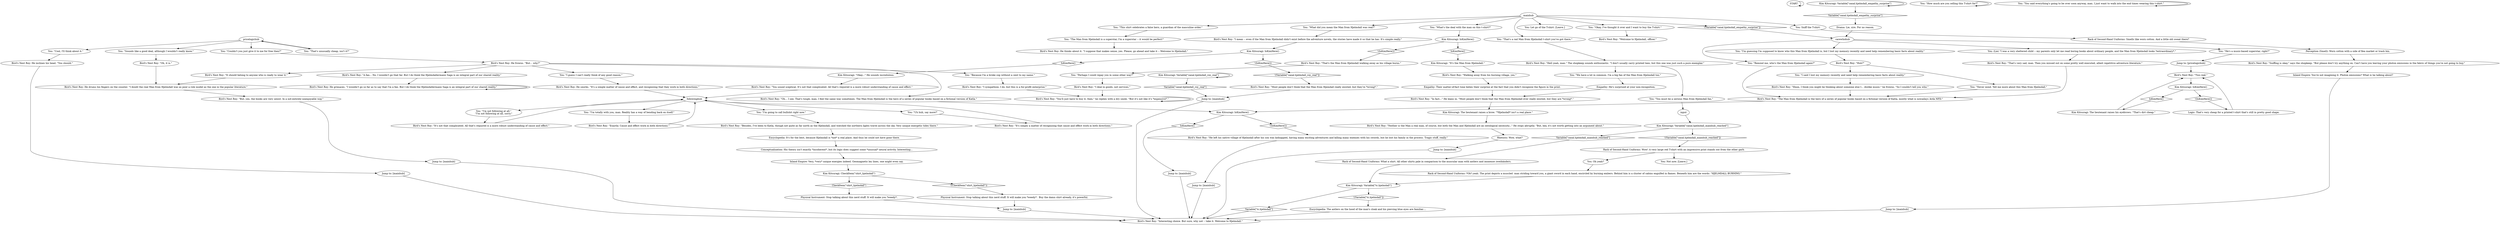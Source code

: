 # PAWNSHOP / RACK OF SECOND-HAND UNIFORMS
# You look at and ask Roy about the Man from Hjelmdall T-Shirt.
# ==================================================
digraph G {
	  0 [label="START"];
	  1 [label="input"];
	  2 [label="Bird's Nest Roy: \"A fan... No, I wouldn't go that far. But I do think the Hjelmdallermann Saga is an integral part of our shared reality.\""];
	  3 [label="You: \"Perhaps I could repay you in some other way?\""];
	  4 [label="Empathy: He's surprised at your non-recognition."];
	  5 [label="Bird's Nest Roy: He grimaces. \"I wouldn't go so far as to say that I'm a fan. But I do think the Hjelmdallermann Saga is an integral part of our shared reality.\""];
	  6 [label="Kim Kitsuragi: Variable[\"canal.hjelmdall_roy_real\"]"];
	  7 [label="Variable[\"canal.hjelmdall_roy_real\"]", shape=diamond];
	  8 [label="!(Variable[\"canal.hjelmdall_roy_real\"])", shape=diamond];
	  9 [label="followinghub"];
	  10 [label="Bird's Nest Roy: \"Besides, I've been to Katla, though not quite as far north as the Hjelmdall, and watched the northern lights travel across the sky. Very unique energetic tides there.\""];
	  11 [label="Bird's Nest Roy: He smirks. \"It's a simple matter of cause and effect, and recognizing that they work in both directions.\""];
	  12 [label="Bird's Nest Roy: \"You'll just have to buy it, then,\" he replies with a dry smile. \"But it's not like it's *expensive*.\""];
	  13 [label="Jump to: [mainhub]"];
	  14 [label="Bird's Nest Roy: \"In fact...\" He leans in. \"Most people don't think that the Man from Hjelmdall ever really existed, but they are *wrong*.\""];
	  15 [label="Kim Kitsuragi: Variable[\"canal.hjelmdall_empathy_surprise\"]"];
	  16 [label="Variable[\"canal.hjelmdall_empathy_surprise\"]", shape=diamond];
	  17 [label="!(Variable[\"canal.hjelmdall_empathy_surprise\"])", shape=diamond];
	  18 [label="You: \"How much are you selling this T-shirt for?\""];
	  19 [label="Bird's Nest Roy: \"Two reál.\""];
	  20 [label="pricelogichub"];
	  21 [label="Bird's Nest Roy: \"It should belong to anyone who is ready to wear it.\""];
	  22 [label="You: \"The Man from Hjelmdall is a superstar, I'm a superstar -- it would be perfect!\""];
	  23 [label="Bird's Nest Roy: He drums his fingers on the counter. \"I doubt the real Man from Hjelmdall was as poor a role model as the one in the popular literature.\""];
	  24 [label="Jump to: [pricelogichub]"];
	  25 [label="Bird's Nest Roy: \"Hmm, I think you might be thinking about someone else I... dislike music,\" he frowns. \"So I couldn't tell you who.\""];
	  26 [label="Bird's Nest Roy: \"Oh... I see. That's tough, man, I feel the same way sometimes. The Man from Hjelmdall is the hero of a series of popular books based on a fictional version of Katla.\""];
	  27 [label="You: \"You said everything's going to be over soon anyway, man. I just want to walk into the end times wearing this t-shirt.\""];
	  28 [label="Bird's Nest Roy: \"Interesting choice. But sure, why not -- take it. Welcome to Hjelmdall.\""];
	  29 [label="mainhub"];
	  30 [label="Kim Kitsuragi: The lieutenant raises his eyebrows. \"That's dirt cheap.\""];
	  31 [label="You: \"Cool, I'll think about it.\""];
	  32 [label="You: (Lie) \"I was a very sheltered child -- my parents only let me read boring books about ordinary people, and the Man from Hjelmdall looks *extraordinary*.\""];
	  33 [label="Bird's Nest Roy: \"The Man from Hjelmdall is the hero of a series of popular books based on a fictional version of Katla, mostly what is nowadays Arda NFD.\""];
	  34 [label="Jump to: [mainhub]"];
	  35 [label="Bird's Nest Roy: \"He left his native village of Hjelmdall after his son was kidnapped, having many exciting adventures and killing many enemies with his swords, but he lost his family in the process. Tragic stuff, really.\""];
	  36 [label="Bird's Nest Roy: \"It's not that complicated. All that's required is a more robust understanding of cause and effect.\""];
	  37 [label="You: \"I'm going to call bullshit right now.\""];
	  38 [label="Bird's Nest Roy: \"Neither is the Man a real man, of course, but both the Man and Hjelmdall are an ontological necessity...\" He stops abruptly. \"But, hey, it's not worth getting into an argument about.\""];
	  39 [label="Physical Instrument: Stop talking about this nerd stuff. It will make you *weedy*."];
	  40 [label="Bird's Nest Roy: \"Hell yeah, man.\" The shopkeep sounds enthusiastic. \"I don't usually carry printed tees, but this one was just such a pure exemplar.\""];
	  41 [label="Kim Kitsuragi: IsKimHere()"];
	  42 [label="IsKimHere()", shape=diamond];
	  43 [label="!(IsKimHere())", shape=diamond];
	  44 [label="Rack of Second-Hand Uniforms: *Oh* yeah. The print depicts a muscled  man striding toward you, a giant sword in each hand, encircled by burning embers. Behind him is a cluster of cabins engulfed in flames. Beneath him are the words: \"HJELMDALL BURNING.\""];
	  45 [label="carewhohub"];
	  46 [label="Bird's Nest Roy: \"Huh?\""];
	  47 [label="You: \"I said I lost my memory recently and need help remembering basic facts about reality.\""];
	  48 [label="Rack of Second-Hand Uniforms: What a shirt. All other shirts pale in comparison to the muscular man with antlers and immense zweihänders."];
	  49 [label="You: \"Okay, I've thought it over and I want to buy the T-shirt.\""];
	  50 [label="Bird's Nest Roy: \"Sniffing is okay,\" says the shopkeep. \"But please don't try anything on. Can't have you leaving your photon emissions in the fabric of things you're not going to buy.\""];
	  51 [label="You: \"You must be a serious Man from Hjelmdall fan.\""];
	  52 [label="Jump to: [mainhub]"];
	  53 [label="Kim Kitsuragi: \"It's the Man from Hjelmdall.\""];
	  54 [label="Bird's Nest Roy: \"Walking away from his burning village, yes.\""];
	  55 [label="Jump to: [mainhub]"];
	  56 [label="Bird's Nest Roy: \"That's very sad, man. Then you missed out on some pretty well executed, albeit repetitive adventure literature.\""];
	  57 [label="Bird's Nest Roy: \"Most people don't think that the Man from Hjemdall really existed, but they're *wrong*.\""];
	  58 [label="Kim Kitsuragi: \"Okay...\" He sounds incredulous."];
	  59 [label="Bird's Nest Roy: \"You sound sceptical. It's not that complicated. All that's required is a more robust understanding of cause and effect.\""];
	  60 [label="Bird's Nest Roy: \"Exactly. Cause and effect work in both directions.\""];
	  61 [label="Drama: Lie, sire. For no reason."];
	  62 [label="Encyclopedia: It's for the best, because Hjelmdall is *not* a real place. And thus he could not have gone there."];
	  63 [label="Bird's Nest Roy: \"That's the Man from Hjelmdall walking away as his village burns.\""];
	  64 [label="You: \"This shirt celebrates a false hero, a guardian of the masculine order.\""];
	  65 [label="You: \"Sounds like a good deal, although I wouldn't really know.\""];
	  66 [label="Bird's Nest Roy: \"Oh, it is.\""];
	  67 [label="Bird's Nest Roy: \"Welcome to Hjelmdall, officer.\""];
	  68 [label="You: Oh yeah?"];
	  69 [label="Encyclopedia: The antlers on the hood of the man's cloak and his piercing blue eyes are familiar...."];
	  70 [label="You: \"We have a lot in common. I'm a big fan of the Man from Hjelmdall too.\""];
	  71 [label="You: \"I guess I can't really think of any good reason.\""];
	  72 [label="Kim Kitsuragi: Variable[\"canal.hjelmdall_mainhub_reached\"]"];
	  73 [label="Variable[\"canal.hjelmdall_mainhub_reached\"]", shape=diamond];
	  74 [label="!(Variable[\"canal.hjelmdall_mainhub_reached\"])", shape=diamond];
	  75 [label="Kim Kitsuragi: IsKimHere()"];
	  76 [label="IsKimHere()", shape=diamond];
	  77 [label="!(IsKimHere())", shape=diamond];
	  78 [label="Rack of Second-Hand Uniforms: Smells like worn cotton. And a little old sweat there?"];
	  79 [label="Bird's Nest Roy: He thinks about it. \"I suppose that makes sense, yes. Please, go ahead and take it -- Welcome to Hjelmdall.\""];
	  80 [label="Bird's Nest Roy: \"I sympathize, I do, but this is a for-profit enterprise.\""];
	  81 [label="You: \"Remind me, who's the Man from Hjelmdall again?\""];
	  82 [label="Kim Kitsuragi: The lieutenant raises a brow. \"*Hjelmdall* isn't a real place.\""];
	  83 [label="Rack of Second-Hand Uniforms: Wow! A very large red T-shirt with an impressive print stands out from the other garb."];
	  84 [label="Jump to: [mainhub]"];
	  85 [label="Bird's Nest Roy: \"I mean -- even if the Man from Hjelmdall didn't exist before the adventure novels, the stories have made it so that he has. It's simple really.\""];
	  86 [label="Jump to: [mainhub]"];
	  87 [label="You: \"Uh huh, say more?'"];
	  88 [label="Jump to: [mainhub]"];
	  89 [label="Inland Empire: Very, *very* unique energies indeed. Geomagnetic ley lines, one might even say."];
	  90 [label="Physical Instrument: Stop talking about this nerd stuff. It will make you *weedy*.  Buy the damn shirt already, it's powerful."];
	  91 [label="You: \"Couldn't you just give it to me for free then?\""];
	  92 [label="You: \"What's the deal with the man on this t-shirt?\""];
	  93 [label="Kim Kitsuragi: IsKimHere()"];
	  94 [label="IsKimHere()", shape=diamond];
	  95 [label="!(IsKimHere())", shape=diamond];
	  96 [label="You: \"Because I'm a broke cop without a cent to my name.\""];
	  97 [label="Bird's Nest Roy: \"But, yes, the books are very sexist. In a not-entirely-unenjoyable way.\""];
	  98 [label="Kim Kitsuragi: IsKimHere()"];
	  99 [label="IsKimHere()", shape=diamond];
	  100 [label="!(IsKimHere())", shape=diamond];
	  101 [label="Logic: That's very cheap for a printed t-shirt that's still in pretty good shape."];
	  102 [label="You: \"That's unusually cheap, isn't it?\""];
	  103 [label="Bird's Nest Roy: He frowns. \"But... why?\""];
	  104 [label="Bird's Nest Roy: \"I deal in goods, not services.\""];
	  105 [label="You: \"What did you mean the Man from Hjelmdall was real?\""];
	  106 [label="You: Sniff the T-shirt."];
	  107 [label="Perception (Smell): Worn cotton with a side of flea market or trash bin."];
	  108 [label="Jump to: [mainhub]"];
	  109 [label="You: \"I'm not following at all.\"\n\"I'm not following at all, sorry.\""];
	  110 [label="Conceptualization: His theory isn't exactly *incoherent*, but its logic does suggest some *unusual* neural activity. Interesting..."];
	  111 [label="Kim Kitsuragi: Variable[\"tc.hjelmdall\"]"];
	  112 [label="Variable[\"tc.hjelmdall\"]", shape=diamond];
	  113 [label="!(Variable[\"tc.hjelmdall\"])", shape=diamond];
	  114 [label="You: \"That's a rad Man from Hjelmdall t-shirt you've got there.\""];
	  115 [label="Bird's Nest Roy: He inclines his head. \"You should.\""];
	  116 [label="You: \"Never mind. Tell me more about this Man from Hjelmdall.\""];
	  117 [label="You: Let go of the T-shirt. [Leave.]"];
	  118 [label="You: \"He's a music-based superstar, right?\""];
	  119 [label="You: \"I'm totally with you, man. Reality has a way of bending back on itself.\""];
	  120 [label="You: Not now. [Leave.]"];
	  121 [label="Rhetoric: Wow, what?"];
	  122 [label="Kim Kitsuragi: CheckItem(\"shirt_hjelmdall\")"];
	  123 [label="CheckItem(\"shirt_hjelmdall\")", shape=diamond];
	  124 [label="!(CheckItem(\"shirt_hjelmdall\"))", shape=diamond];
	  125 [label="Inland Empire: You're not imagining it. Photon emissions? What is he talking about?"];
	  126 [label="Empathy: Their matter-of-fact tone belies their surprise at the fact that you didn't recognize the figure in the print."];
	  127 [label="You: \"I'm guessing I'm supposed to know who this Man from Hjelmdall is, but I lost my memory recently and need help remembering basic facts about reality.\""];
	  128 [label="Bird's Nest Roy: \"It's simply a matter of recognizing that cause and effect work in both directions.\""];
	  0 -> 0
	  1 -> 72
	  2 -> 5
	  3 -> 104
	  4 -> 14
	  5 -> 5
	  6 -> 6
	  6 -> 7
	  7 -> 34
	  8 -> 57
	  9 -> 37
	  9 -> 119
	  9 -> 109
	  9 -> 87
	  10 -> 62
	  11 -> 9
	  12 -> 12
	  13 -> 28
	  14 -> 82
	  15 -> 16
	  15 -> 15
	  16 -> 61
	  17 -> 45
	  18 -> 18
	  19 -> 41
	  20 -> 65
	  20 -> 91
	  20 -> 102
	  20 -> 31
	  21 -> 23
	  22 -> 79
	  23 -> 97
	  24 -> 19
	  25 -> 33
	  26 -> 75
	  27 -> 27
	  29 -> 64
	  29 -> 105
	  29 -> 106
	  29 -> 17
	  29 -> 114
	  29 -> 49
	  29 -> 117
	  29 -> 92
	  30 -> 19
	  31 -> 115
	  32 -> 56
	  33 -> 75
	  34 -> 28
	  35 -> 86
	  36 -> 9
	  37 -> 10
	  38 -> 121
	  39 -> 88
	  40 -> 51
	  40 -> 70
	  41 -> 42
	  41 -> 43
	  42 -> 30
	  43 -> 101
	  44 -> 111
	  45 -> 32
	  45 -> 81
	  45 -> 118
	  45 -> 127
	  46 -> 116
	  46 -> 47
	  47 -> 25
	  48 -> 111
	  49 -> 67
	  50 -> 125
	  51 -> 1
	  52 -> 28
	  53 -> 54
	  54 -> 126
	  55 -> 28
	  56 -> 33
	  57 -> 34
	  58 -> 59
	  59 -> 9
	  60 -> 9
	  61 -> 45
	  62 -> 110
	  63 -> 3
	  64 -> 22
	  65 -> 66
	  66 -> 23
	  68 -> 44
	  69 -> 28
	  70 -> 4
	  71 -> 11
	  72 -> 73
	  72 -> 74
	  73 -> 48
	  74 -> 83
	  75 -> 76
	  75 -> 77
	  76 -> 13
	  77 -> 35
	  78 -> 107
	  80 -> 12
	  81 -> 33
	  82 -> 38
	  83 -> 120
	  83 -> 68
	  84 -> 28
	  85 -> 98
	  86 -> 28
	  87 -> 128
	  88 -> 28
	  89 -> 122
	  90 -> 88
	  91 -> 103
	  92 -> 93
	  93 -> 94
	  93 -> 95
	  94 -> 53
	  95 -> 63
	  96 -> 80
	  97 -> 55
	  98 -> 99
	  98 -> 100
	  99 -> 58
	  100 -> 8
	  101 -> 19
	  102 -> 20
	  103 -> 96
	  103 -> 2
	  103 -> 71
	  103 -> 21
	  103 -> 26
	  104 -> 12
	  105 -> 85
	  106 -> 78
	  107 -> 50
	  108 -> 28
	  109 -> 36
	  110 -> 89
	  111 -> 112
	  111 -> 113
	  112 -> 28
	  113 -> 69
	  114 -> 40
	  115 -> 108
	  116 -> 33
	  118 -> 24
	  119 -> 60
	  121 -> 52
	  122 -> 123
	  122 -> 124
	  123 -> 39
	  124 -> 90
	  125 -> 84
	  126 -> 14
	  127 -> 46
	  128 -> 9
}

